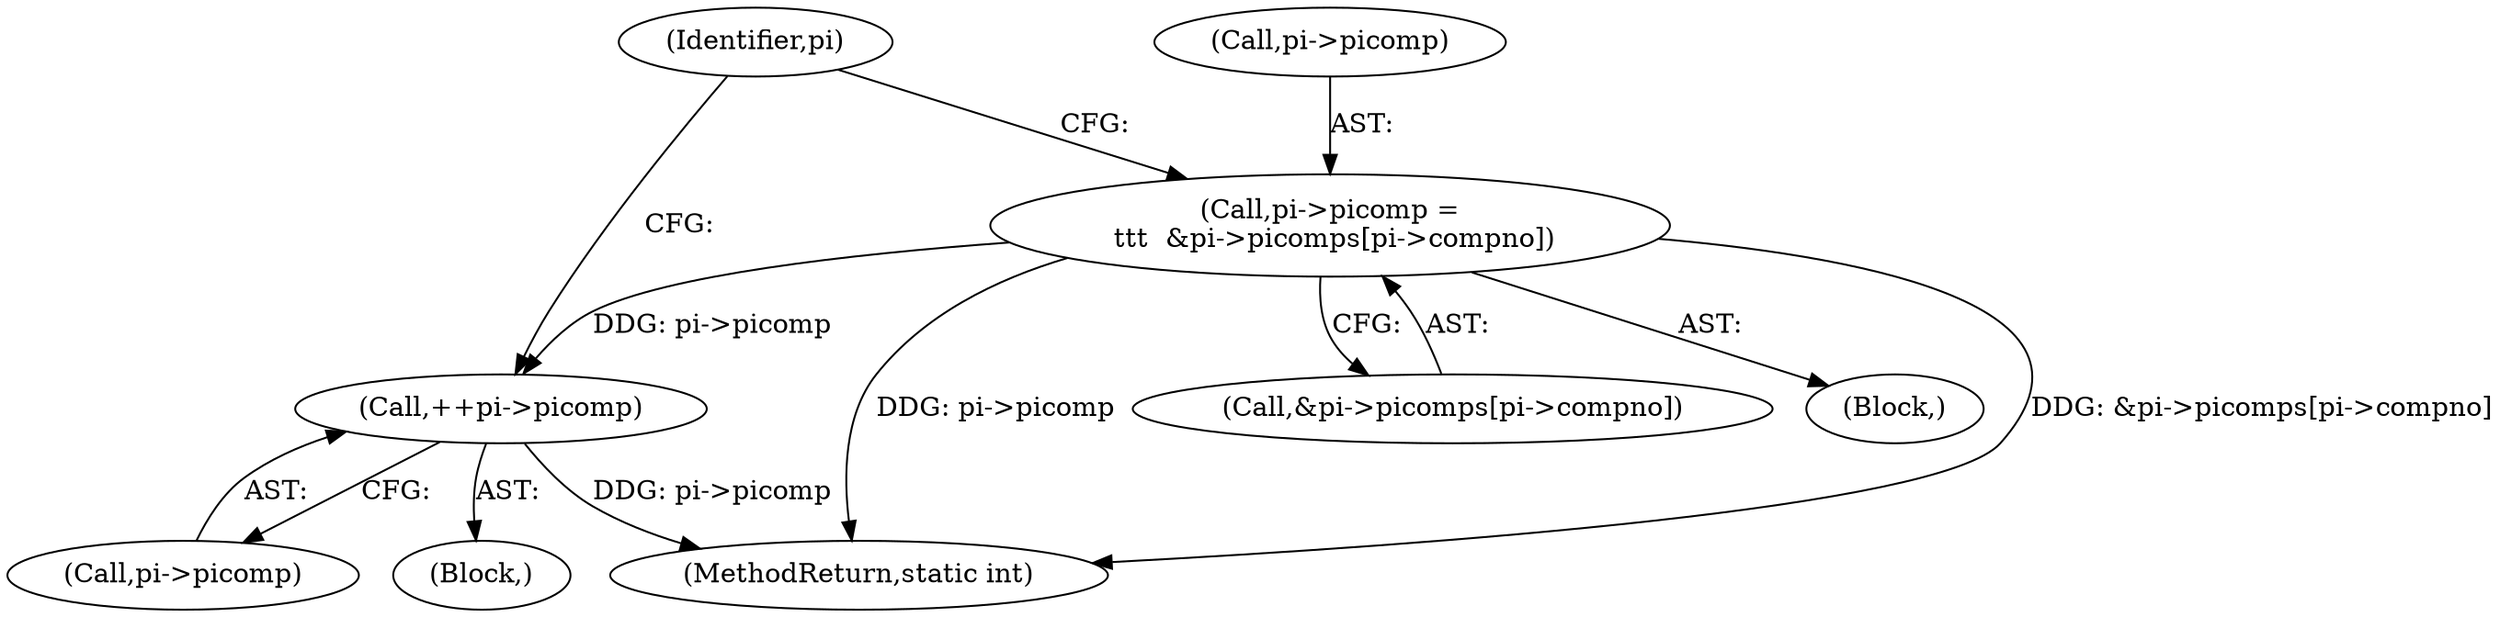 digraph "0_jasper_aa0b0f79ade5eef8b0e7a214c03f5af54b36ba7d_1@pointer" {
"1000211" [label="(Call,pi->picomp =\n \t\t\t  &pi->picomps[pi->compno])"];
"1000245" [label="(Call,++pi->picomp)"];
"1000245" [label="(Call,++pi->picomp)"];
"1000240" [label="(Block,)"];
"1000329" [label="(MethodReturn,static int)"];
"1000215" [label="(Call,&pi->picomps[pi->compno])"];
"1000203" [label="(Block,)"];
"1000211" [label="(Call,pi->picomp =\n \t\t\t  &pi->picomps[pi->compno])"];
"1000226" [label="(Identifier,pi)"];
"1000246" [label="(Call,pi->picomp)"];
"1000212" [label="(Call,pi->picomp)"];
"1000211" -> "1000203"  [label="AST: "];
"1000211" -> "1000215"  [label="CFG: "];
"1000212" -> "1000211"  [label="AST: "];
"1000215" -> "1000211"  [label="AST: "];
"1000226" -> "1000211"  [label="CFG: "];
"1000211" -> "1000329"  [label="DDG: &pi->picomps[pi->compno]"];
"1000211" -> "1000329"  [label="DDG: pi->picomp"];
"1000211" -> "1000245"  [label="DDG: pi->picomp"];
"1000245" -> "1000240"  [label="AST: "];
"1000245" -> "1000246"  [label="CFG: "];
"1000246" -> "1000245"  [label="AST: "];
"1000226" -> "1000245"  [label="CFG: "];
"1000245" -> "1000329"  [label="DDG: pi->picomp"];
}
